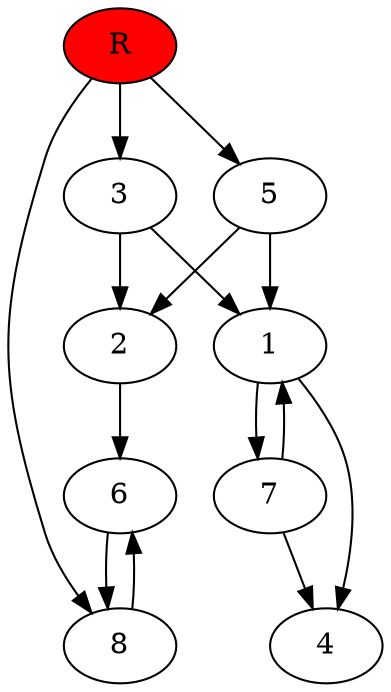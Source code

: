 digraph prb35071 {
	1
	2
	3
	4
	5
	6
	7
	8
	R [fillcolor="#ff0000" style=filled]
	1 -> 4
	1 -> 7
	2 -> 6
	3 -> 1
	3 -> 2
	5 -> 1
	5 -> 2
	6 -> 8
	7 -> 1
	7 -> 4
	8 -> 6
	R -> 3
	R -> 5
	R -> 8
}
